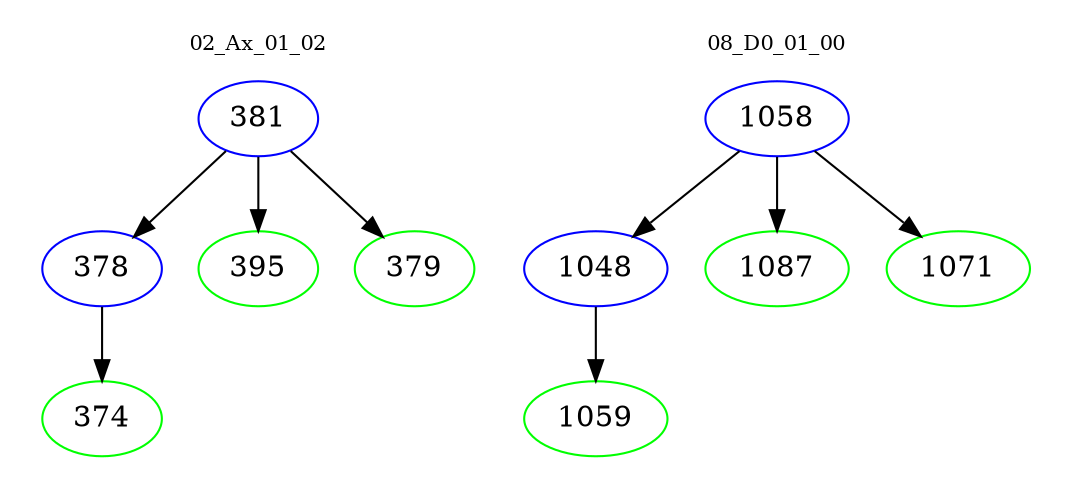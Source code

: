 digraph{
subgraph cluster_0 {
color = white
label = "02_Ax_01_02";
fontsize=10;
T0_381 [label="381", color="blue"]
T0_381 -> T0_378 [color="black"]
T0_378 [label="378", color="blue"]
T0_378 -> T0_374 [color="black"]
T0_374 [label="374", color="green"]
T0_381 -> T0_395 [color="black"]
T0_395 [label="395", color="green"]
T0_381 -> T0_379 [color="black"]
T0_379 [label="379", color="green"]
}
subgraph cluster_1 {
color = white
label = "08_D0_01_00";
fontsize=10;
T1_1058 [label="1058", color="blue"]
T1_1058 -> T1_1048 [color="black"]
T1_1048 [label="1048", color="blue"]
T1_1048 -> T1_1059 [color="black"]
T1_1059 [label="1059", color="green"]
T1_1058 -> T1_1087 [color="black"]
T1_1087 [label="1087", color="green"]
T1_1058 -> T1_1071 [color="black"]
T1_1071 [label="1071", color="green"]
}
}
